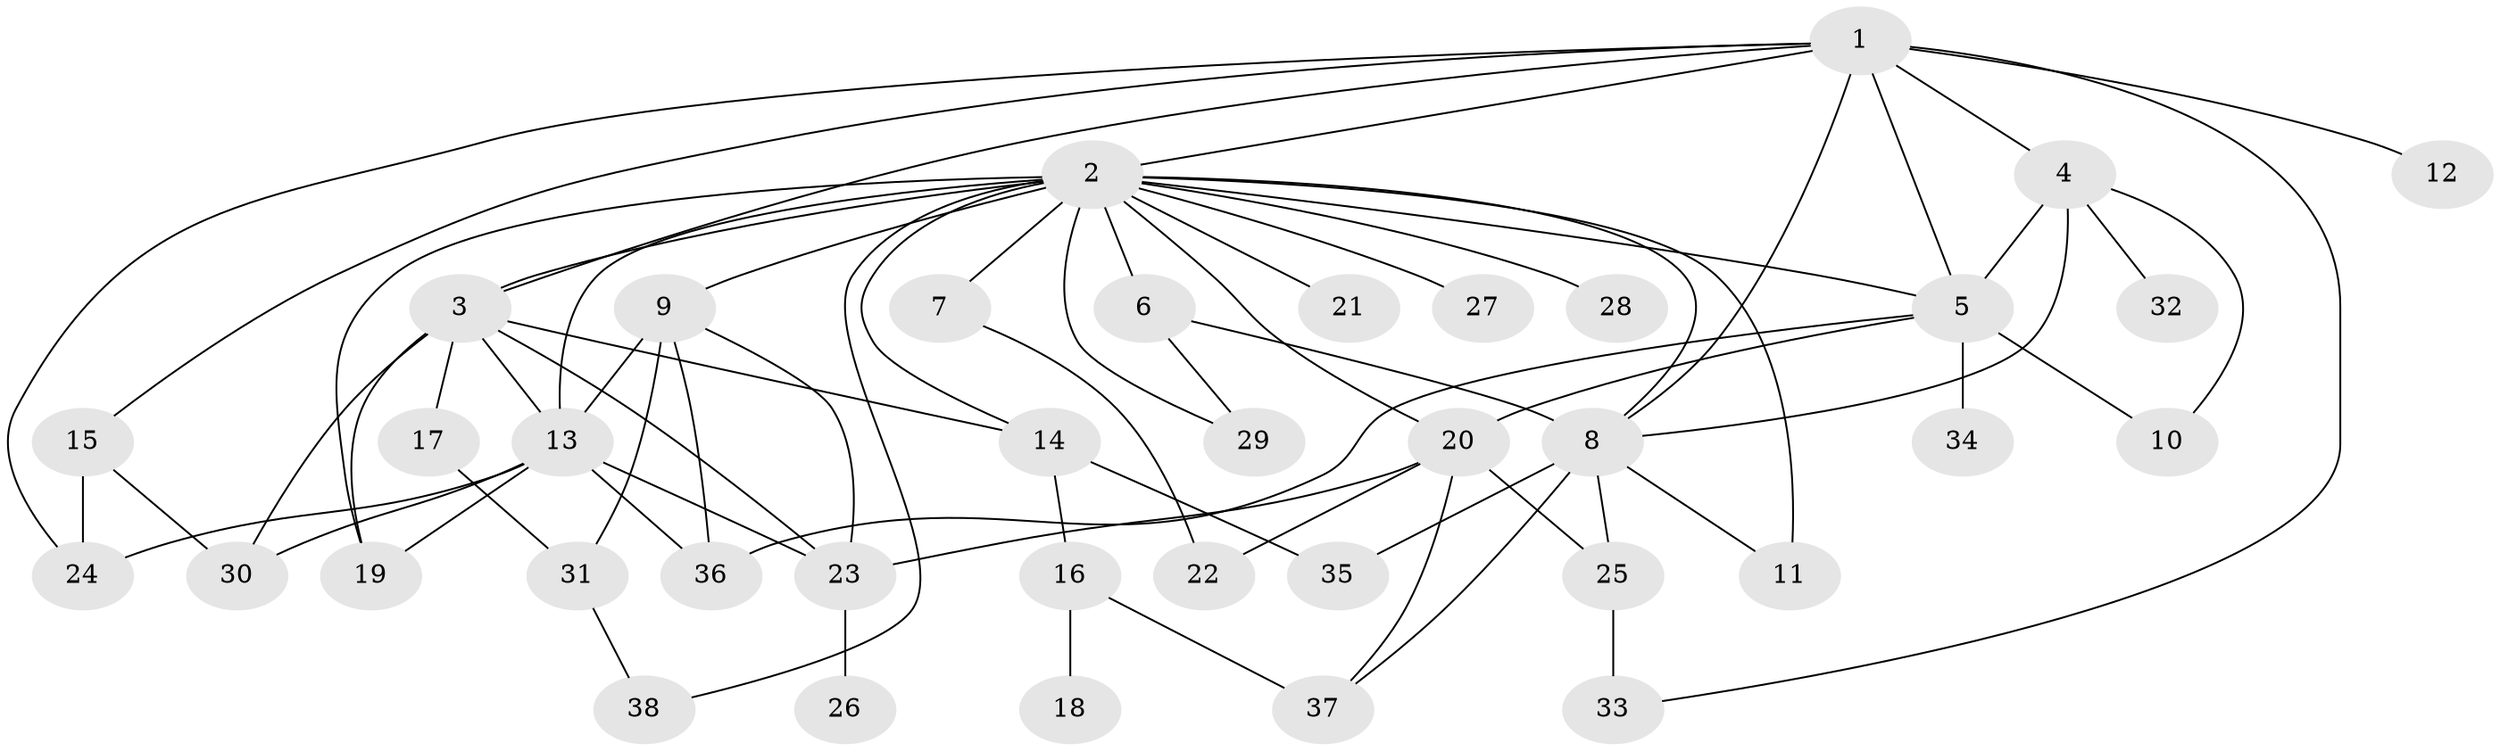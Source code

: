 // original degree distribution, {12: 0.008333333333333333, 15: 0.008333333333333333, 5: 0.058333333333333334, 1: 0.43333333333333335, 3: 0.16666666666666666, 8: 0.016666666666666666, 4: 0.06666666666666667, 14: 0.016666666666666666, 6: 0.025, 2: 0.2}
// Generated by graph-tools (version 1.1) at 2025/50/03/04/25 22:50:26]
// undirected, 38 vertices, 69 edges
graph export_dot {
  node [color=gray90,style=filled];
  1;
  2;
  3;
  4;
  5;
  6;
  7;
  8;
  9;
  10;
  11;
  12;
  13;
  14;
  15;
  16;
  17;
  18;
  19;
  20;
  21;
  22;
  23;
  24;
  25;
  26;
  27;
  28;
  29;
  30;
  31;
  32;
  33;
  34;
  35;
  36;
  37;
  38;
  1 -- 2 [weight=1.0];
  1 -- 3 [weight=1.0];
  1 -- 4 [weight=1.0];
  1 -- 5 [weight=1.0];
  1 -- 8 [weight=1.0];
  1 -- 12 [weight=1.0];
  1 -- 15 [weight=1.0];
  1 -- 24 [weight=1.0];
  1 -- 33 [weight=1.0];
  2 -- 3 [weight=5.0];
  2 -- 5 [weight=7.0];
  2 -- 6 [weight=1.0];
  2 -- 7 [weight=1.0];
  2 -- 8 [weight=1.0];
  2 -- 9 [weight=1.0];
  2 -- 11 [weight=2.0];
  2 -- 13 [weight=6.0];
  2 -- 14 [weight=1.0];
  2 -- 19 [weight=1.0];
  2 -- 20 [weight=1.0];
  2 -- 21 [weight=1.0];
  2 -- 27 [weight=2.0];
  2 -- 28 [weight=1.0];
  2 -- 29 [weight=1.0];
  2 -- 38 [weight=1.0];
  3 -- 13 [weight=1.0];
  3 -- 14 [weight=1.0];
  3 -- 17 [weight=1.0];
  3 -- 19 [weight=1.0];
  3 -- 23 [weight=2.0];
  3 -- 30 [weight=1.0];
  4 -- 5 [weight=1.0];
  4 -- 8 [weight=1.0];
  4 -- 10 [weight=1.0];
  4 -- 32 [weight=1.0];
  5 -- 10 [weight=1.0];
  5 -- 20 [weight=2.0];
  5 -- 34 [weight=1.0];
  5 -- 36 [weight=1.0];
  6 -- 8 [weight=5.0];
  6 -- 29 [weight=1.0];
  7 -- 22 [weight=1.0];
  8 -- 11 [weight=1.0];
  8 -- 25 [weight=1.0];
  8 -- 35 [weight=1.0];
  8 -- 37 [weight=1.0];
  9 -- 13 [weight=1.0];
  9 -- 23 [weight=1.0];
  9 -- 31 [weight=1.0];
  9 -- 36 [weight=1.0];
  13 -- 19 [weight=1.0];
  13 -- 23 [weight=1.0];
  13 -- 24 [weight=1.0];
  13 -- 30 [weight=1.0];
  13 -- 36 [weight=1.0];
  14 -- 16 [weight=1.0];
  14 -- 35 [weight=1.0];
  15 -- 24 [weight=1.0];
  15 -- 30 [weight=1.0];
  16 -- 18 [weight=1.0];
  16 -- 37 [weight=2.0];
  17 -- 31 [weight=1.0];
  20 -- 22 [weight=1.0];
  20 -- 23 [weight=1.0];
  20 -- 25 [weight=1.0];
  20 -- 37 [weight=1.0];
  23 -- 26 [weight=1.0];
  25 -- 33 [weight=3.0];
  31 -- 38 [weight=1.0];
}
